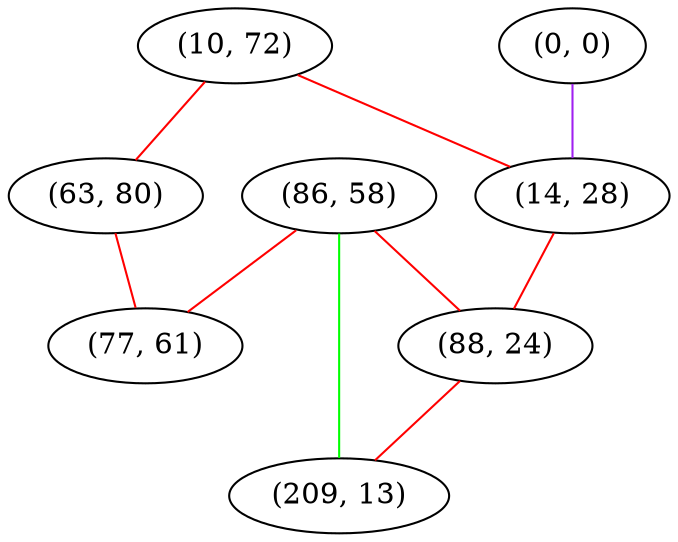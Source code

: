 graph "" {
"(10, 72)";
"(0, 0)";
"(14, 28)";
"(86, 58)";
"(63, 80)";
"(88, 24)";
"(77, 61)";
"(209, 13)";
"(10, 72)" -- "(14, 28)"  [color=red, key=0, weight=1];
"(10, 72)" -- "(63, 80)"  [color=red, key=0, weight=1];
"(0, 0)" -- "(14, 28)"  [color=purple, key=0, weight=4];
"(14, 28)" -- "(88, 24)"  [color=red, key=0, weight=1];
"(86, 58)" -- "(209, 13)"  [color=green, key=0, weight=2];
"(86, 58)" -- "(88, 24)"  [color=red, key=0, weight=1];
"(86, 58)" -- "(77, 61)"  [color=red, key=0, weight=1];
"(63, 80)" -- "(77, 61)"  [color=red, key=0, weight=1];
"(88, 24)" -- "(209, 13)"  [color=red, key=0, weight=1];
}

